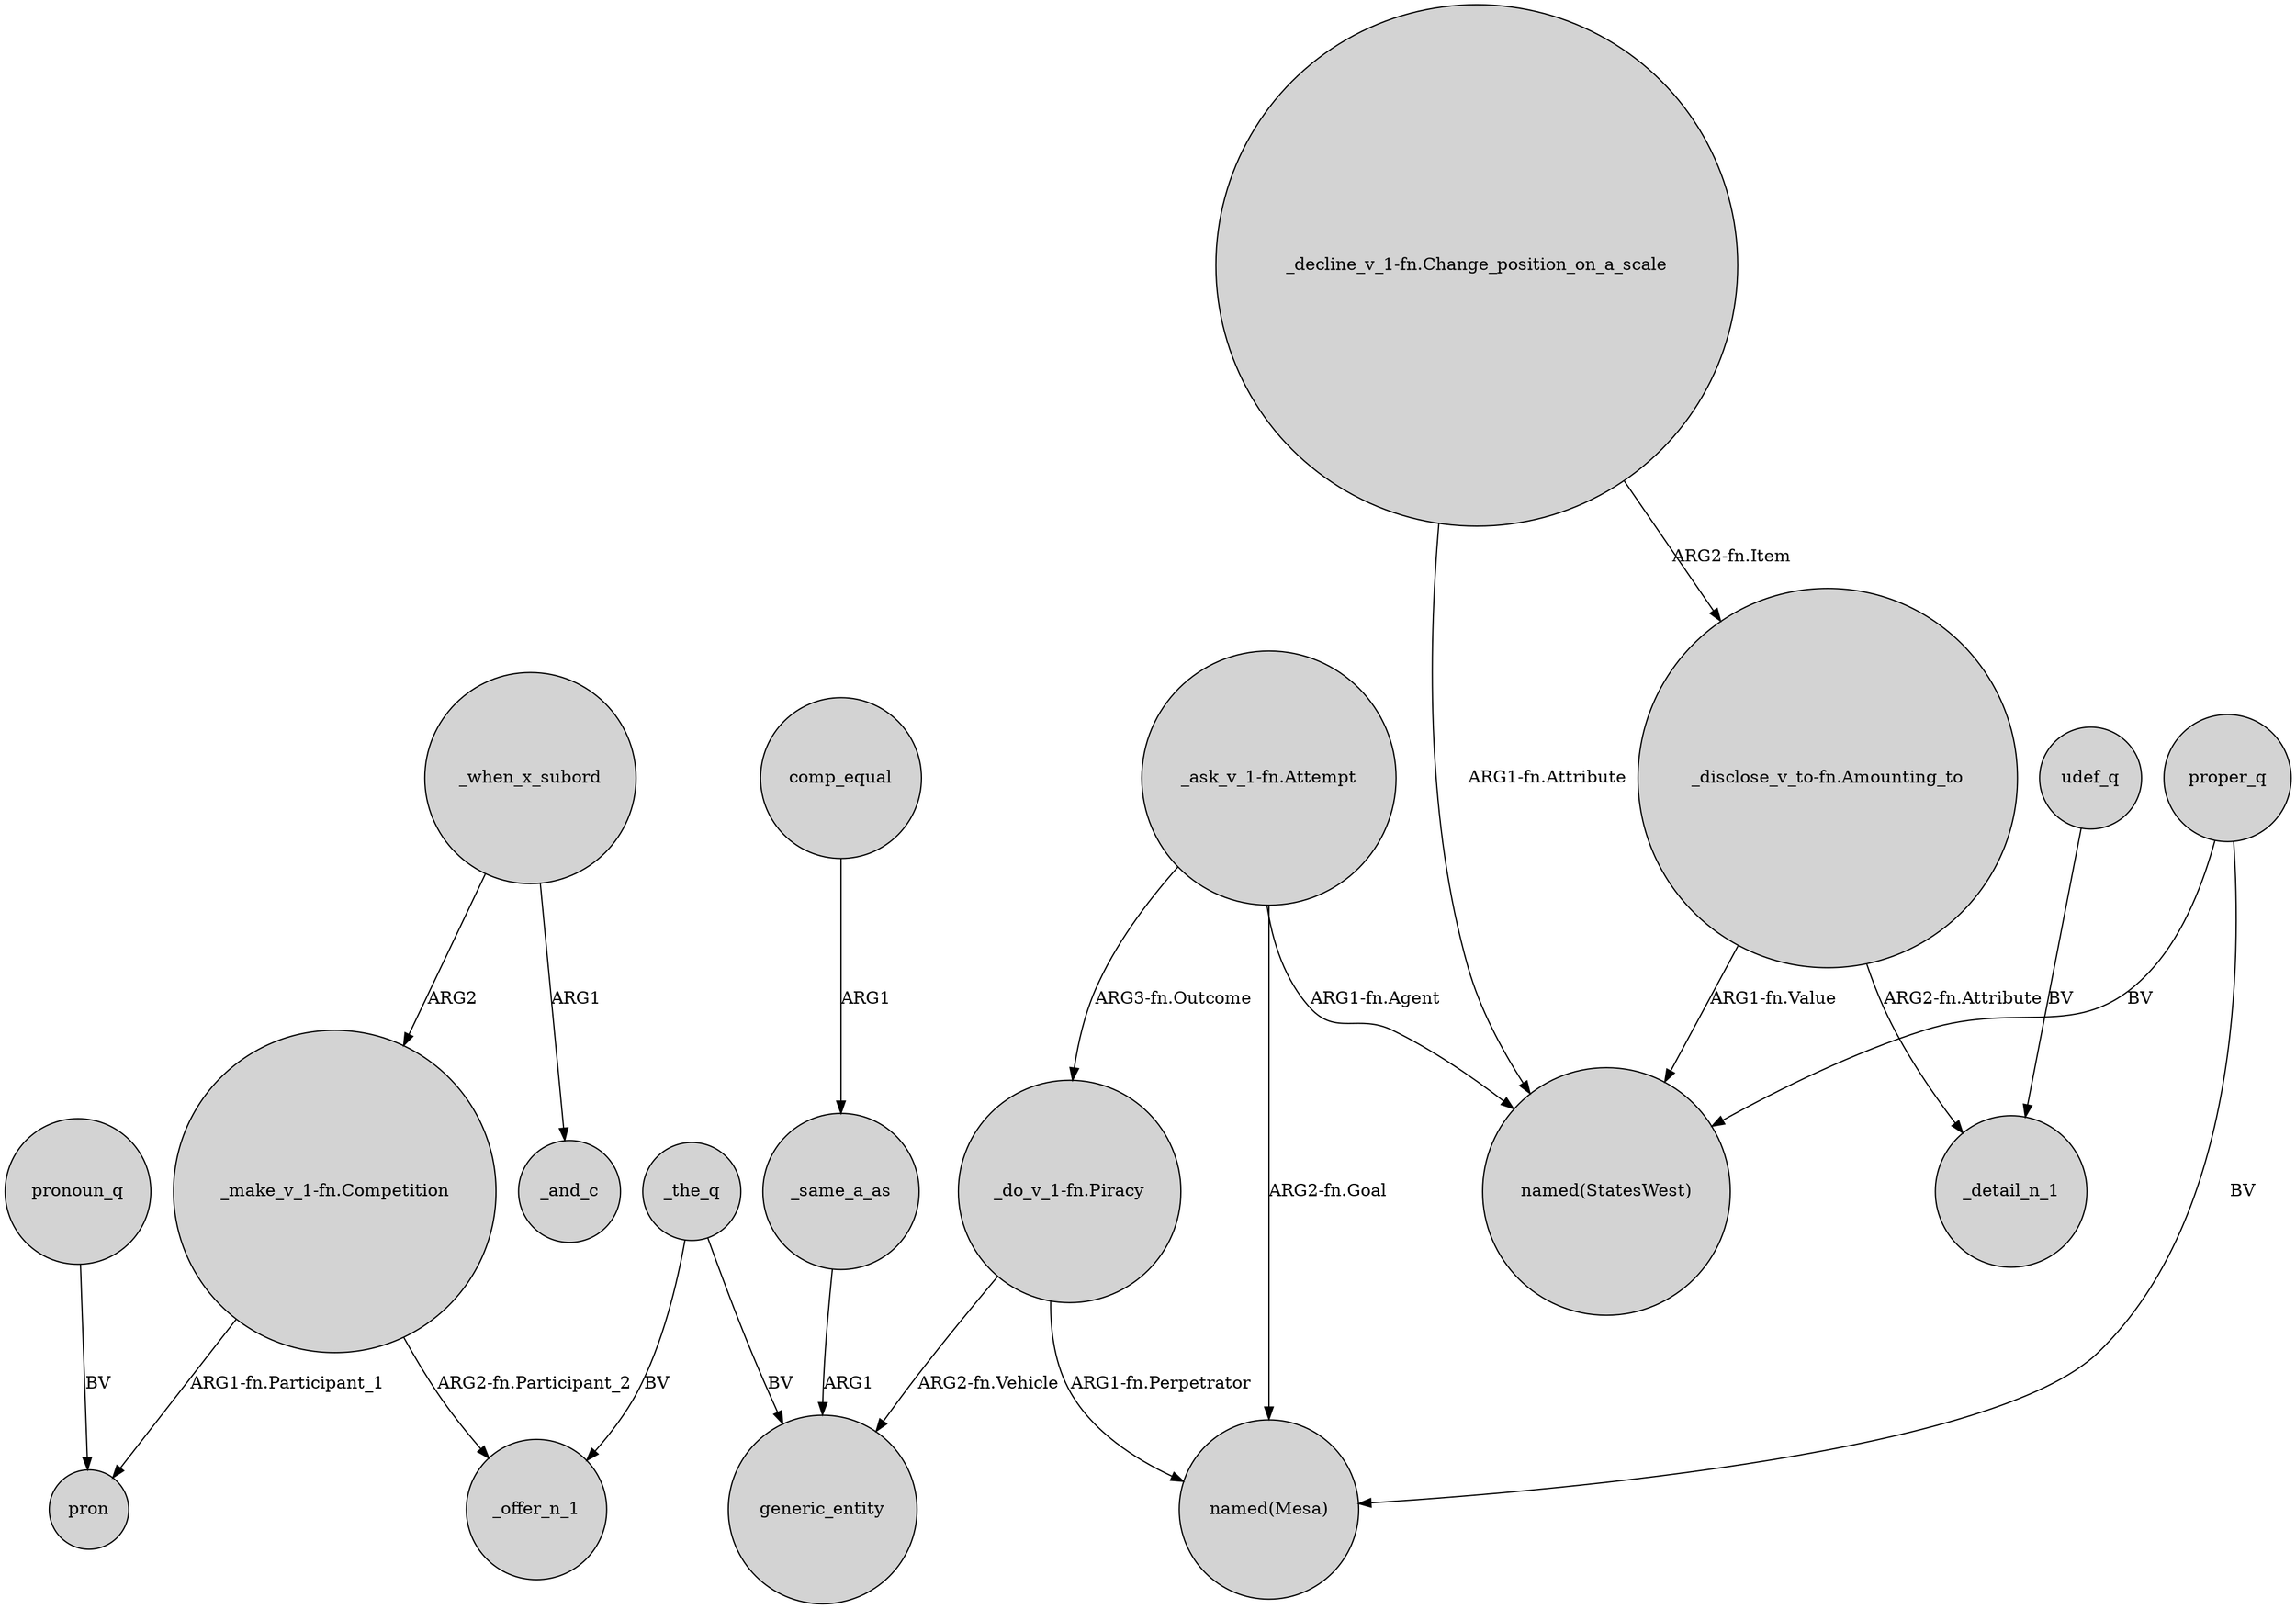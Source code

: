 digraph {
	node [shape=circle style=filled]
	_when_x_subord -> _and_c [label=ARG1]
	_same_a_as -> generic_entity [label=ARG1]
	"_do_v_1-fn.Piracy" -> "named(Mesa)" [label="ARG1-fn.Perpetrator"]
	_when_x_subord -> "_make_v_1-fn.Competition" [label=ARG2]
	"_do_v_1-fn.Piracy" -> generic_entity [label="ARG2-fn.Vehicle"]
	"_disclose_v_to-fn.Amounting_to" -> "named(StatesWest)" [label="ARG1-fn.Value"]
	udef_q -> _detail_n_1 [label=BV]
	"_disclose_v_to-fn.Amounting_to" -> _detail_n_1 [label="ARG2-fn.Attribute"]
	"_make_v_1-fn.Competition" -> _offer_n_1 [label="ARG2-fn.Participant_2"]
	proper_q -> "named(StatesWest)" [label=BV]
	pronoun_q -> pron [label=BV]
	"_make_v_1-fn.Competition" -> pron [label="ARG1-fn.Participant_1"]
	"_ask_v_1-fn.Attempt" -> "_do_v_1-fn.Piracy" [label="ARG3-fn.Outcome"]
	_the_q -> generic_entity [label=BV]
	_the_q -> _offer_n_1 [label=BV]
	"_decline_v_1-fn.Change_position_on_a_scale" -> "_disclose_v_to-fn.Amounting_to" [label="ARG2-fn.Item"]
	"_decline_v_1-fn.Change_position_on_a_scale" -> "named(StatesWest)" [label="ARG1-fn.Attribute"]
	proper_q -> "named(Mesa)" [label=BV]
	"_ask_v_1-fn.Attempt" -> "named(StatesWest)" [label="ARG1-fn.Agent"]
	comp_equal -> _same_a_as [label=ARG1]
	"_ask_v_1-fn.Attempt" -> "named(Mesa)" [label="ARG2-fn.Goal"]
}
